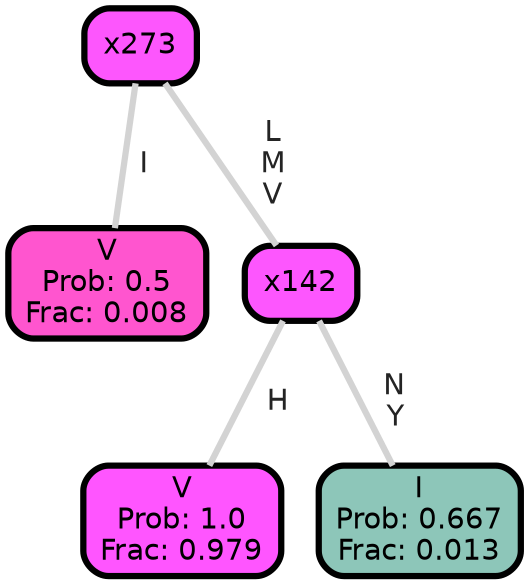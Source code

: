 graph Tree {
node [shape=box, style="filled, rounded",color="black",penwidth="3",fontcolor="black",                 fontname=helvetica] ;
graph [ranksep="0 equally", splines=straight,                 bgcolor=transparent, dpi=200] ;
edge [fontname=helvetica, fontweight=bold,fontcolor=grey14,color=lightgray] ;
0 [label="V
Prob: 0.5
Frac: 0.008", fillcolor="#ff55cf"] ;
1 [label="x273", fillcolor="#fd56fd"] ;
2 [label="V
Prob: 1.0
Frac: 0.979", fillcolor="#ff55ff"] ;
3 [label="x142", fillcolor="#fd56fe"] ;
4 [label="I
Prob: 0.667
Frac: 0.013", fillcolor="#8dc6b9"] ;
1 -- 0 [label=" I",penwidth=3] ;
1 -- 3 [label=" L\n M\n V",penwidth=3] ;
3 -- 2 [label=" H",penwidth=3] ;
3 -- 4 [label=" N\n Y",penwidth=3] ;
{rank = same;}}